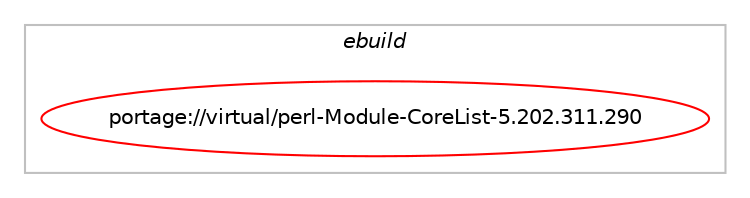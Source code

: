 digraph prolog {

# *************
# Graph options
# *************

newrank=true;
concentrate=true;
compound=true;
graph [rankdir=LR,fontname=Helvetica,fontsize=10,ranksep=1.5];#, ranksep=2.5, nodesep=0.2];
edge  [arrowhead=vee];
node  [fontname=Helvetica,fontsize=10];

# **********
# The ebuild
# **********

subgraph cluster_leftcol {
color=gray;
label=<<i>ebuild</i>>;
id [label="portage://virtual/perl-Module-CoreList-5.202.311.290", color=red, width=4, href="../virtual/perl-Module-CoreList-5.202.311.290.svg"];
}

# ****************
# The dependencies
# ****************

subgraph cluster_midcol {
color=gray;
label=<<i>dependencies</i>>;
subgraph cluster_compile {
fillcolor="#eeeeee";
style=filled;
label=<<i>compile</i>>;
}
subgraph cluster_compileandrun {
fillcolor="#eeeeee";
style=filled;
label=<<i>compile and run</i>>;
}
subgraph cluster_run {
fillcolor="#eeeeee";
style=filled;
label=<<i>run</i>>;
# *** BEGIN UNKNOWN DEPENDENCY TYPE (TODO) ***
# id -> equal(any_of_group([package_dependency(portage://virtual/perl-Module-CoreList-5.202.311.290,run,no,dev-lang,perl,tilde,[5.38.2,,,5.38.2],[],[]),package_dependency(portage://virtual/perl-Module-CoreList-5.202.311.290,run,no,perl-core,Module-CoreList,tilde,[5.202.311.290,,,5.202.311.290],[],[])]))
# *** END UNKNOWN DEPENDENCY TYPE (TODO) ***

# *** BEGIN UNKNOWN DEPENDENCY TYPE (TODO) ***
# id -> equal(package_dependency(portage://virtual/perl-Module-CoreList-5.202.311.290,run,no,dev-lang,perl,none,[,,],any_same_slot,[]))
# *** END UNKNOWN DEPENDENCY TYPE (TODO) ***

# *** BEGIN UNKNOWN DEPENDENCY TYPE (TODO) ***
# id -> equal(package_dependency(portage://virtual/perl-Module-CoreList-5.202.311.290,run,weak,perl-core,Module-CoreList,greater,[5.202.311.290,,-r999,5.202.311.290-r999],[],[]))
# *** END UNKNOWN DEPENDENCY TYPE (TODO) ***

# *** BEGIN UNKNOWN DEPENDENCY TYPE (TODO) ***
# id -> equal(package_dependency(portage://virtual/perl-Module-CoreList-5.202.311.290,run,weak,perl-core,Module-CoreList,smaller,[5.202.311.290,,,5.202.311.290],[],[]))
# *** END UNKNOWN DEPENDENCY TYPE (TODO) ***

}
}

# **************
# The candidates
# **************

subgraph cluster_choices {
rank=same;
color=gray;
label=<<i>candidates</i>>;

}

}
